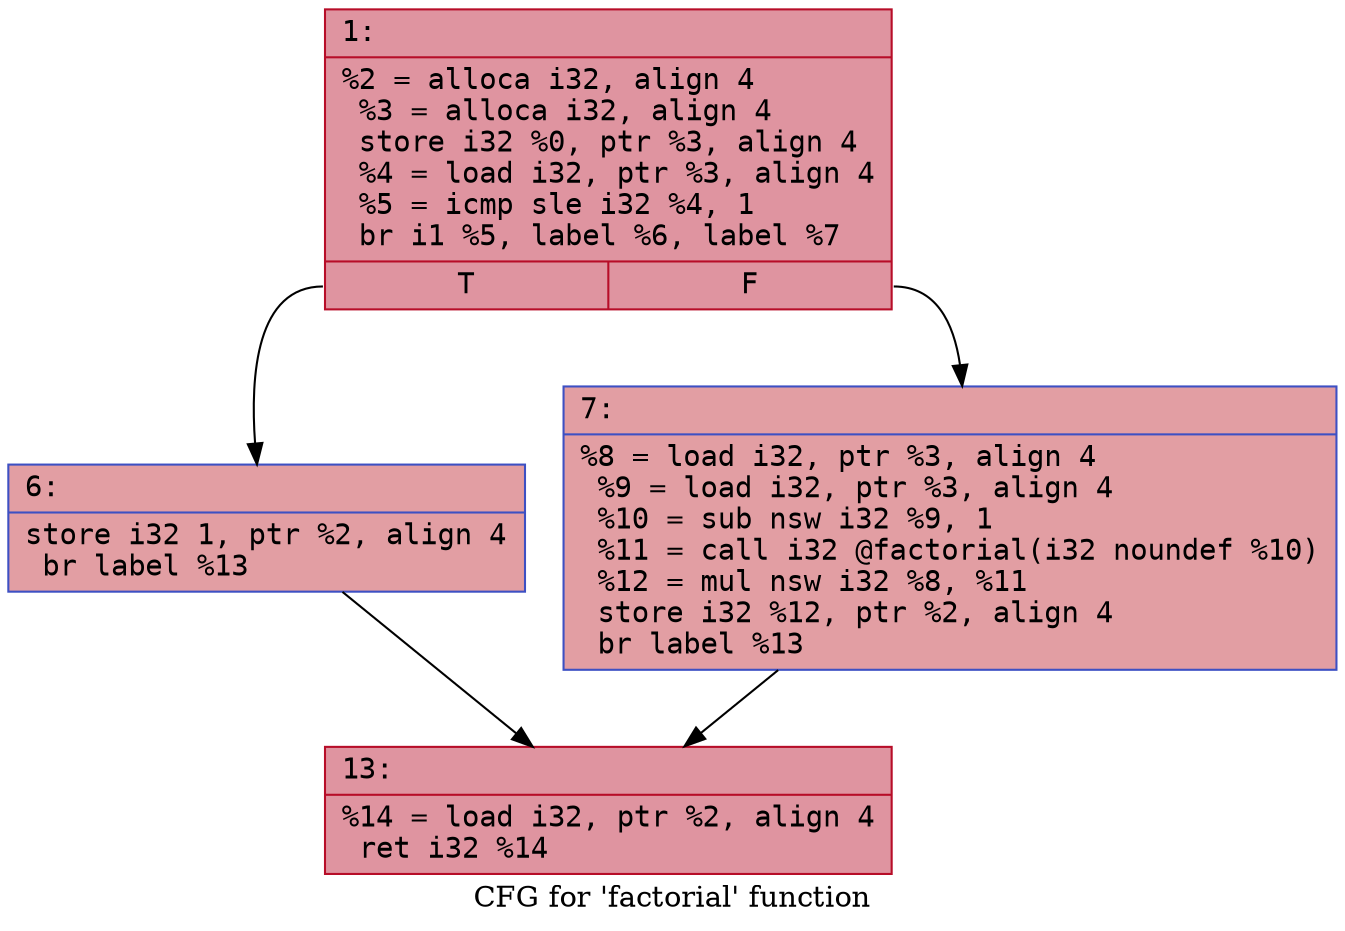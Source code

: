 digraph "CFG for 'factorial' function" {
	label="CFG for 'factorial' function";

	Node0x5916b6fae270 [shape=record,color="#b70d28ff", style=filled, fillcolor="#b70d2870" fontname="Courier",label="{1:\l|  %2 = alloca i32, align 4\l  %3 = alloca i32, align 4\l  store i32 %0, ptr %3, align 4\l  %4 = load i32, ptr %3, align 4\l  %5 = icmp sle i32 %4, 1\l  br i1 %5, label %6, label %7\l|{<s0>T|<s1>F}}"];
	Node0x5916b6fae270:s0 -> Node0x5916b6fae3a0;
	Node0x5916b6fae270:s1 -> Node0x5916b7013ed0;
	Node0x5916b6fae3a0 [shape=record,color="#3d50c3ff", style=filled, fillcolor="#be242e70" fontname="Courier",label="{6:\l|  store i32 1, ptr %2, align 4\l  br label %13\l}"];
	Node0x5916b6fae3a0 -> Node0x5916b70140c0;
	Node0x5916b7013ed0 [shape=record,color="#3d50c3ff", style=filled, fillcolor="#be242e70" fontname="Courier",label="{7:\l|  %8 = load i32, ptr %3, align 4\l  %9 = load i32, ptr %3, align 4\l  %10 = sub nsw i32 %9, 1\l  %11 = call i32 @factorial(i32 noundef %10)\l  %12 = mul nsw i32 %8, %11\l  store i32 %12, ptr %2, align 4\l  br label %13\l}"];
	Node0x5916b7013ed0 -> Node0x5916b70140c0;
	Node0x5916b70140c0 [shape=record,color="#b70d28ff", style=filled, fillcolor="#b70d2870" fontname="Courier",label="{13:\l|  %14 = load i32, ptr %2, align 4\l  ret i32 %14\l}"];
}
